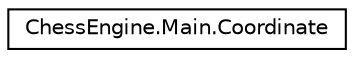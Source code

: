 digraph G
{
  edge [fontname="Helvetica",fontsize="10",labelfontname="Helvetica",labelfontsize="10"];
  node [fontname="Helvetica",fontsize="10",shape=record];
  rankdir=LR;
  Node1 [label="ChessEngine.Main.Coordinate",height=0.2,width=0.4,color="black", fillcolor="white", style="filled",URL="$struct_chess_engine_1_1_main_1_1_coordinate.html",tooltip="Defines Square coordinates as rank and file."];
}
